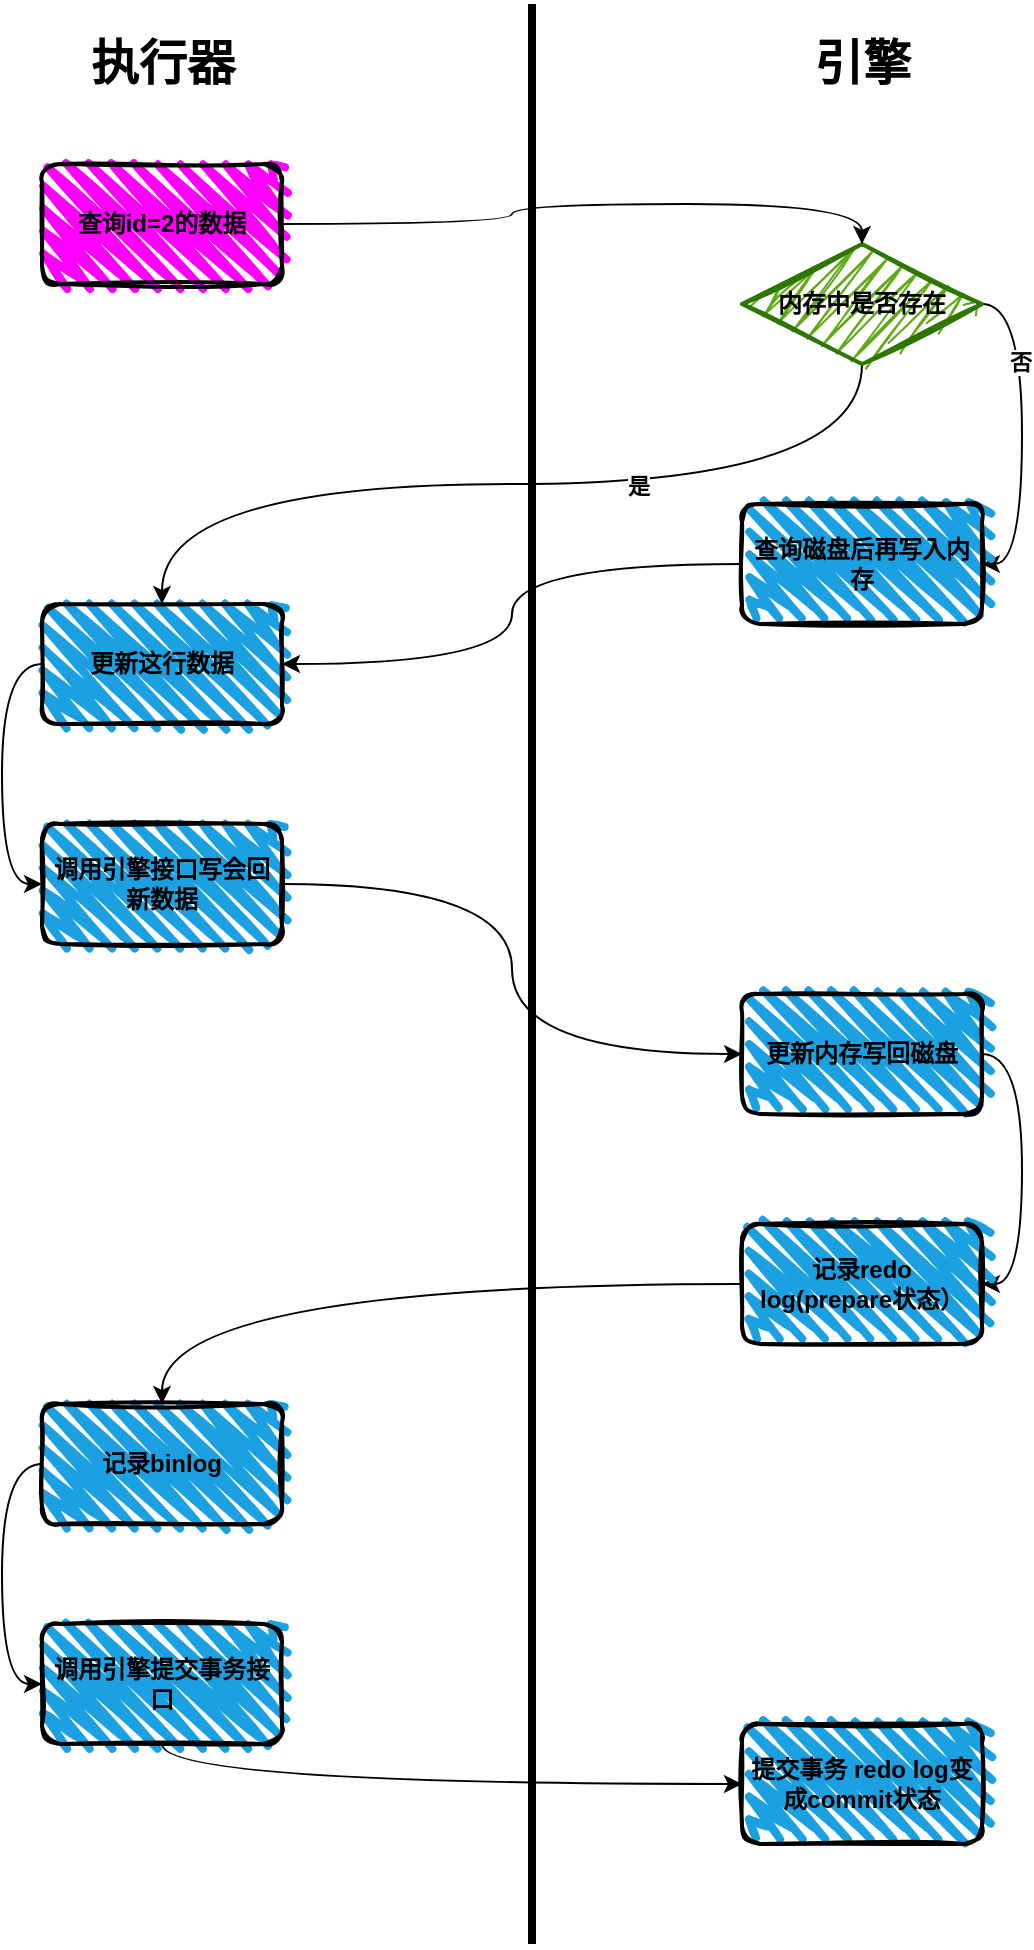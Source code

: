<mxfile version="14.8.6" type="github">
  <diagram id="walVSMsDh5LgmIfHj4hT" name="Page-1">
    <mxGraphModel dx="1422" dy="762" grid="1" gridSize="10" guides="1" tooltips="1" connect="1" arrows="1" fold="1" page="1" pageScale="1" pageWidth="827" pageHeight="1169" math="0" shadow="0">
      <root>
        <mxCell id="0" />
        <mxCell id="1" parent="0" />
        <mxCell id="Xrpvf3l47yjOxYBfOxb9-2" value="" style="line;strokeWidth=4;direction=south;html=1;perimeter=backbonePerimeter;points=[];outlineConnect=0;" vertex="1" parent="1">
          <mxGeometry x="370" y="30" width="10" height="970" as="geometry" />
        </mxCell>
        <mxCell id="Xrpvf3l47yjOxYBfOxb9-6" value="&lt;font face=&quot;Comic Sans MS&quot;&gt;执行器&lt;/font&gt;" style="text;strokeColor=none;fillColor=none;html=1;fontSize=24;fontStyle=1;verticalAlign=middle;align=center;" vertex="1" parent="1">
          <mxGeometry x="140" y="40" width="100" height="40" as="geometry" />
        </mxCell>
        <mxCell id="Xrpvf3l47yjOxYBfOxb9-7" value="&lt;font face=&quot;Comic Sans MS&quot;&gt;引擎&lt;/font&gt;" style="text;strokeColor=none;fillColor=none;html=1;fontSize=24;fontStyle=1;verticalAlign=middle;align=center;" vertex="1" parent="1">
          <mxGeometry x="490" y="40" width="100" height="40" as="geometry" />
        </mxCell>
        <mxCell id="Xrpvf3l47yjOxYBfOxb9-21" style="edgeStyle=orthogonalEdgeStyle;curved=1;orthogonalLoop=1;jettySize=auto;html=1;exitX=1;exitY=0.5;exitDx=0;exitDy=0;entryX=1;entryY=0.5;entryDx=0;entryDy=0;fontFamily=Comic Sans MS;fontColor=#000000;" edge="1" parent="1" source="Xrpvf3l47yjOxYBfOxb9-11" target="Xrpvf3l47yjOxYBfOxb9-29">
          <mxGeometry relative="1" as="geometry">
            <mxPoint x="600" y="303" as="targetPoint" />
          </mxGeometry>
        </mxCell>
        <mxCell id="Xrpvf3l47yjOxYBfOxb9-22" value="否" style="edgeLabel;html=1;align=center;verticalAlign=middle;resizable=0;points=[];fontFamily=Comic Sans MS;fontColor=#000000;fontStyle=1" vertex="1" connectable="0" parent="Xrpvf3l47yjOxYBfOxb9-21">
          <mxGeometry x="-0.421" y="-1" relative="1" as="geometry">
            <mxPoint as="offset" />
          </mxGeometry>
        </mxCell>
        <mxCell id="Xrpvf3l47yjOxYBfOxb9-26" style="edgeStyle=orthogonalEdgeStyle;curved=1;orthogonalLoop=1;jettySize=auto;html=1;exitX=0.5;exitY=1;exitDx=0;exitDy=0;entryX=0.5;entryY=0;entryDx=0;entryDy=0;fontFamily=Comic Sans MS;fontColor=#000000;" edge="1" parent="1" source="Xrpvf3l47yjOxYBfOxb9-11" target="Xrpvf3l47yjOxYBfOxb9-25">
          <mxGeometry relative="1" as="geometry" />
        </mxCell>
        <mxCell id="Xrpvf3l47yjOxYBfOxb9-27" value="是" style="edgeLabel;html=1;align=center;verticalAlign=middle;resizable=0;points=[];fontFamily=Comic Sans MS;fontColor=#000000;fontStyle=1;fontSize=11;" vertex="1" connectable="0" parent="Xrpvf3l47yjOxYBfOxb9-26">
          <mxGeometry x="-0.268" y="1" relative="1" as="geometry">
            <mxPoint as="offset" />
          </mxGeometry>
        </mxCell>
        <mxCell id="Xrpvf3l47yjOxYBfOxb9-11" value="&lt;b&gt;&lt;font face=&quot;Comic Sans MS&quot; color=&quot;#000000&quot;&gt;内存中是否存在&lt;/font&gt;&lt;/b&gt;" style="rhombus;whiteSpace=wrap;html=1;strokeWidth=2;fillWeight=-1;hachureGap=8;fillStyle=zigzag;sketch=1;fillColor=#60a917;strokeColor=#2D7600;fontColor=#ffffff;" vertex="1" parent="1">
          <mxGeometry x="480" y="150" width="120" height="60" as="geometry" />
        </mxCell>
        <mxCell id="Xrpvf3l47yjOxYBfOxb9-33" style="edgeStyle=orthogonalEdgeStyle;curved=1;orthogonalLoop=1;jettySize=auto;html=1;exitX=1;exitY=0.5;exitDx=0;exitDy=0;entryX=0.5;entryY=0;entryDx=0;entryDy=0;fontFamily=Comic Sans MS;fontSize=11;fontColor=#000000;" edge="1" parent="1" source="Xrpvf3l47yjOxYBfOxb9-24" target="Xrpvf3l47yjOxYBfOxb9-11">
          <mxGeometry relative="1" as="geometry" />
        </mxCell>
        <mxCell id="Xrpvf3l47yjOxYBfOxb9-24" value="&lt;b&gt;查询id=2的数据&lt;/b&gt;" style="rounded=1;whiteSpace=wrap;html=1;strokeWidth=2;fillWeight=4;hachureGap=8;hachureAngle=45;sketch=1;fillStyle=zigzag;shadow=0;glass=0;fillColor=#FF00FF;" vertex="1" parent="1">
          <mxGeometry x="130" y="110" width="120" height="60" as="geometry" />
        </mxCell>
        <mxCell id="Xrpvf3l47yjOxYBfOxb9-35" style="edgeStyle=orthogonalEdgeStyle;curved=1;orthogonalLoop=1;jettySize=auto;html=1;exitX=0;exitY=0.5;exitDx=0;exitDy=0;entryX=0;entryY=0.5;entryDx=0;entryDy=0;fontFamily=Comic Sans MS;fontSize=11;fontColor=#000000;" edge="1" parent="1" source="Xrpvf3l47yjOxYBfOxb9-25" target="Xrpvf3l47yjOxYBfOxb9-34">
          <mxGeometry relative="1" as="geometry" />
        </mxCell>
        <mxCell id="Xrpvf3l47yjOxYBfOxb9-25" value="&lt;b&gt;更新这行数据&lt;/b&gt;" style="rounded=1;whiteSpace=wrap;html=1;strokeWidth=2;fillWeight=4;hachureGap=8;hachureAngle=45;fillColor=#1ba1e2;sketch=1;fillStyle=zigzag;shadow=0;glass=0;" vertex="1" parent="1">
          <mxGeometry x="130" y="330" width="120" height="60" as="geometry" />
        </mxCell>
        <mxCell id="Xrpvf3l47yjOxYBfOxb9-30" style="edgeStyle=orthogonalEdgeStyle;curved=1;orthogonalLoop=1;jettySize=auto;html=1;exitX=0;exitY=0.5;exitDx=0;exitDy=0;entryX=1;entryY=0.5;entryDx=0;entryDy=0;fontFamily=Comic Sans MS;fontSize=11;fontColor=#000000;" edge="1" parent="1" source="Xrpvf3l47yjOxYBfOxb9-29" target="Xrpvf3l47yjOxYBfOxb9-25">
          <mxGeometry relative="1" as="geometry" />
        </mxCell>
        <mxCell id="Xrpvf3l47yjOxYBfOxb9-29" value="&lt;b&gt;查询磁盘后再写入内存&lt;/b&gt;" style="rounded=1;whiteSpace=wrap;html=1;strokeWidth=2;fillWeight=4;hachureGap=8;hachureAngle=45;fillColor=#1ba1e2;sketch=1;fillStyle=zigzag;shadow=0;glass=0;" vertex="1" parent="1">
          <mxGeometry x="480" y="280" width="120" height="60" as="geometry" />
        </mxCell>
        <mxCell id="Xrpvf3l47yjOxYBfOxb9-37" style="edgeStyle=orthogonalEdgeStyle;curved=1;orthogonalLoop=1;jettySize=auto;html=1;exitX=1;exitY=0.5;exitDx=0;exitDy=0;entryX=0;entryY=0.5;entryDx=0;entryDy=0;fontFamily=Comic Sans MS;fontSize=11;fontColor=#000000;" edge="1" parent="1" source="Xrpvf3l47yjOxYBfOxb9-34" target="Xrpvf3l47yjOxYBfOxb9-36">
          <mxGeometry relative="1" as="geometry" />
        </mxCell>
        <mxCell id="Xrpvf3l47yjOxYBfOxb9-34" value="&lt;b&gt;调用引擎接口写会回新数据&lt;/b&gt;" style="rounded=1;whiteSpace=wrap;html=1;strokeWidth=2;fillWeight=4;hachureGap=8;hachureAngle=45;fillColor=#1ba1e2;sketch=1;fillStyle=zigzag;shadow=0;glass=0;" vertex="1" parent="1">
          <mxGeometry x="130" y="440" width="120" height="60" as="geometry" />
        </mxCell>
        <mxCell id="Xrpvf3l47yjOxYBfOxb9-39" style="edgeStyle=orthogonalEdgeStyle;curved=1;orthogonalLoop=1;jettySize=auto;html=1;exitX=1;exitY=0.5;exitDx=0;exitDy=0;entryX=1;entryY=0.5;entryDx=0;entryDy=0;fontFamily=Comic Sans MS;fontSize=11;fontColor=#000000;" edge="1" parent="1" source="Xrpvf3l47yjOxYBfOxb9-36" target="Xrpvf3l47yjOxYBfOxb9-38">
          <mxGeometry relative="1" as="geometry" />
        </mxCell>
        <mxCell id="Xrpvf3l47yjOxYBfOxb9-36" value="&lt;b&gt;更新内存写回磁盘&lt;/b&gt;" style="rounded=1;whiteSpace=wrap;html=1;strokeWidth=2;fillWeight=4;hachureGap=8;hachureAngle=45;fillColor=#1ba1e2;sketch=1;fillStyle=zigzag;shadow=0;glass=0;" vertex="1" parent="1">
          <mxGeometry x="480" y="525" width="120" height="60" as="geometry" />
        </mxCell>
        <mxCell id="Xrpvf3l47yjOxYBfOxb9-42" style="edgeStyle=orthogonalEdgeStyle;curved=1;orthogonalLoop=1;jettySize=auto;html=1;exitX=0;exitY=0.5;exitDx=0;exitDy=0;entryX=0.5;entryY=0;entryDx=0;entryDy=0;fontFamily=Comic Sans MS;fontSize=11;fontColor=#000000;" edge="1" parent="1" source="Xrpvf3l47yjOxYBfOxb9-38" target="Xrpvf3l47yjOxYBfOxb9-40">
          <mxGeometry relative="1" as="geometry" />
        </mxCell>
        <mxCell id="Xrpvf3l47yjOxYBfOxb9-38" value="&lt;b&gt;记录redo log(prepare状态）&lt;/b&gt;" style="rounded=1;whiteSpace=wrap;html=1;strokeWidth=2;fillWeight=4;hachureGap=8;hachureAngle=45;fillColor=#1ba1e2;sketch=1;fillStyle=zigzag;shadow=0;glass=0;" vertex="1" parent="1">
          <mxGeometry x="480" y="640" width="120" height="60" as="geometry" />
        </mxCell>
        <mxCell id="Xrpvf3l47yjOxYBfOxb9-44" style="edgeStyle=orthogonalEdgeStyle;curved=1;orthogonalLoop=1;jettySize=auto;html=1;exitX=0;exitY=0.5;exitDx=0;exitDy=0;entryX=0;entryY=0.5;entryDx=0;entryDy=0;fontFamily=Comic Sans MS;fontSize=11;fontColor=#000000;" edge="1" parent="1" source="Xrpvf3l47yjOxYBfOxb9-40" target="Xrpvf3l47yjOxYBfOxb9-43">
          <mxGeometry relative="1" as="geometry" />
        </mxCell>
        <mxCell id="Xrpvf3l47yjOxYBfOxb9-40" value="&lt;b&gt;记录binlog&lt;/b&gt;" style="rounded=1;whiteSpace=wrap;html=1;strokeWidth=2;fillWeight=4;hachureGap=8;hachureAngle=45;fillColor=#1ba1e2;sketch=1;fillStyle=zigzag;shadow=0;glass=0;" vertex="1" parent="1">
          <mxGeometry x="130" y="730" width="120" height="60" as="geometry" />
        </mxCell>
        <mxCell id="Xrpvf3l47yjOxYBfOxb9-46" style="edgeStyle=orthogonalEdgeStyle;curved=1;orthogonalLoop=1;jettySize=auto;html=1;exitX=0.5;exitY=1;exitDx=0;exitDy=0;fontFamily=Comic Sans MS;fontSize=11;fontColor=#000000;" edge="1" parent="1" source="Xrpvf3l47yjOxYBfOxb9-43" target="Xrpvf3l47yjOxYBfOxb9-45">
          <mxGeometry relative="1" as="geometry" />
        </mxCell>
        <mxCell id="Xrpvf3l47yjOxYBfOxb9-43" value="&lt;b&gt;调用引擎提交事务接口&lt;/b&gt;" style="rounded=1;whiteSpace=wrap;html=1;strokeWidth=2;fillWeight=4;hachureGap=8;hachureAngle=45;fillColor=#1ba1e2;sketch=1;fillStyle=zigzag;shadow=0;glass=0;" vertex="1" parent="1">
          <mxGeometry x="130" y="840" width="120" height="60" as="geometry" />
        </mxCell>
        <mxCell id="Xrpvf3l47yjOxYBfOxb9-45" value="&lt;b&gt;提交事务 redo log变成commit状态&lt;/b&gt;" style="rounded=1;whiteSpace=wrap;html=1;strokeWidth=2;fillWeight=4;hachureGap=8;hachureAngle=45;fillColor=#1ba1e2;sketch=1;fillStyle=zigzag;shadow=0;glass=0;" vertex="1" parent="1">
          <mxGeometry x="480" y="890" width="120" height="60" as="geometry" />
        </mxCell>
      </root>
    </mxGraphModel>
  </diagram>
</mxfile>

